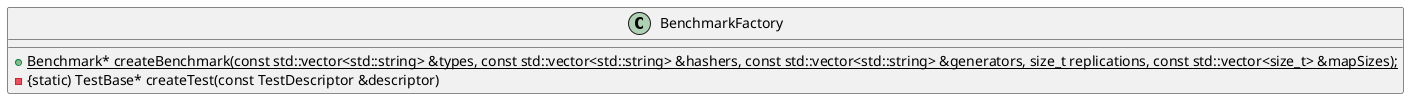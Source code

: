 @startuml
class BenchmarkFactory {
    +{static} Benchmark* createBenchmark(const std::vector<std::string> &types, const std::vector<std::string> &hashers, const std::vector<std::string> &generators, size_t replications, const std::vector<size_t> &mapSizes);
    -{static) TestBase* createTest(const TestDescriptor &descriptor)
}
@enduml